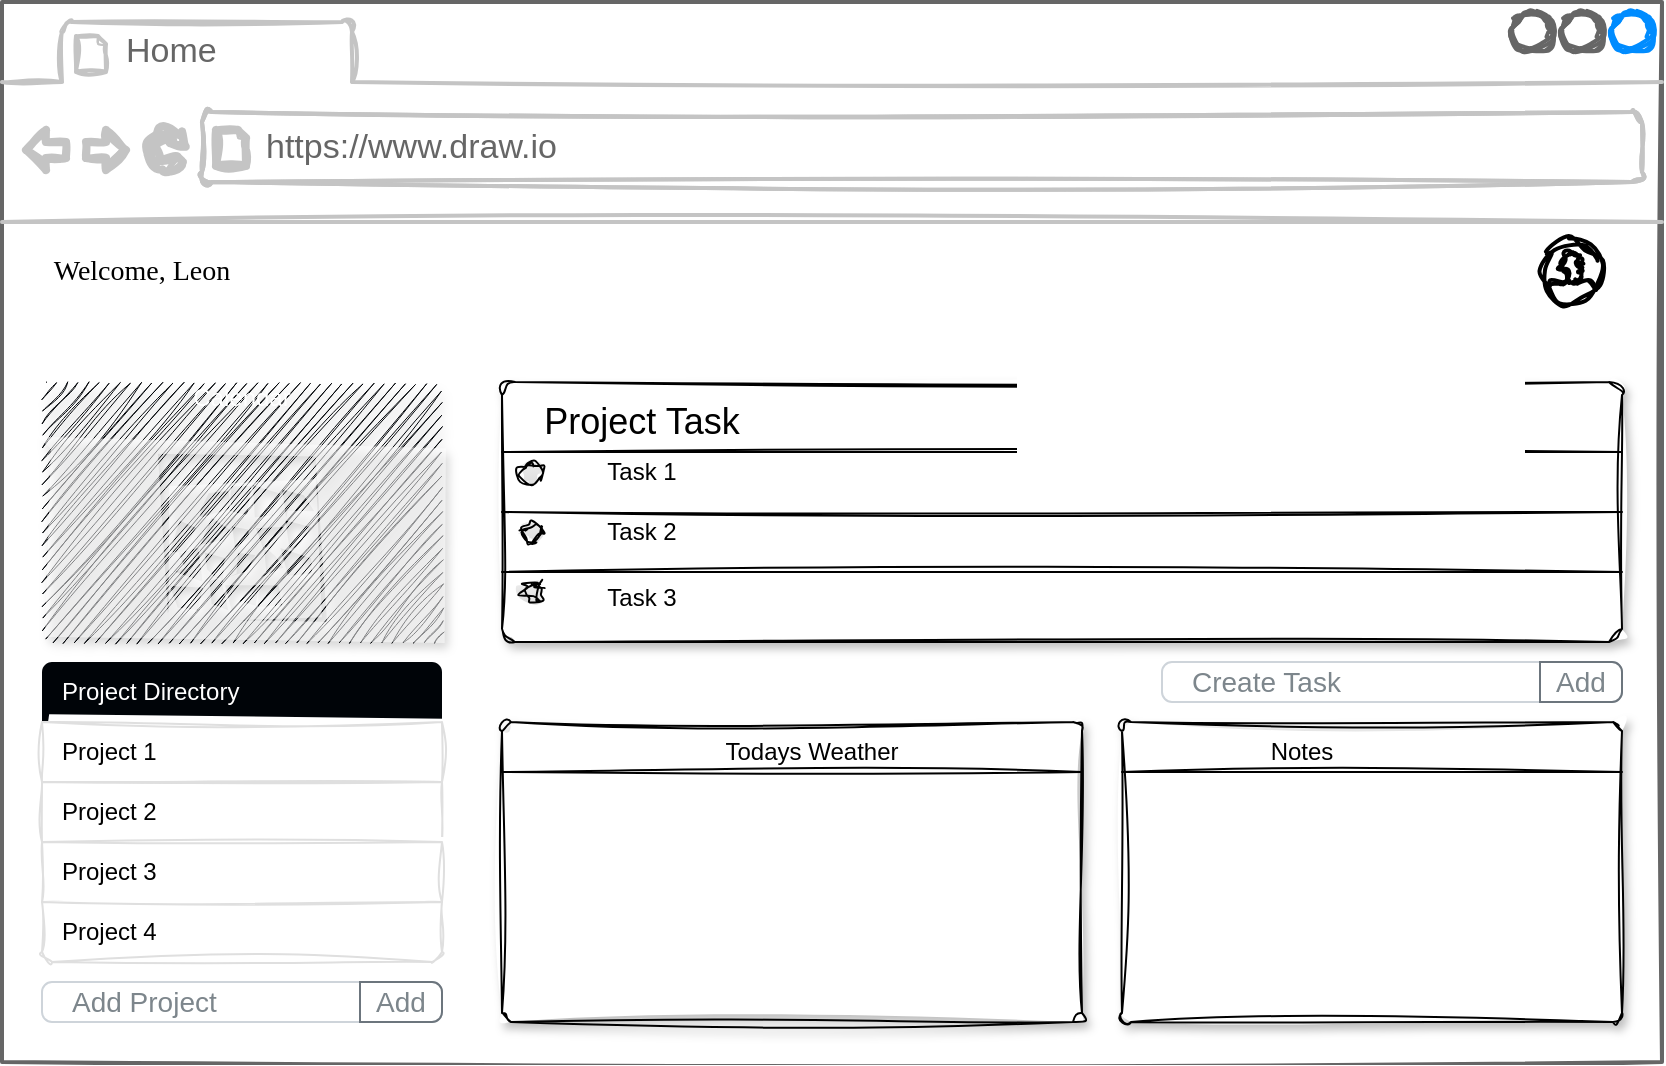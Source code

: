 <mxfile version="24.4.8" type="device">
  <diagram name="Page-1" id="Cj0pFt3lxWGdO8GDtmnt">
    <mxGraphModel dx="1024" dy="648" grid="1" gridSize="10" guides="1" tooltips="1" connect="1" arrows="1" fold="1" page="1" pageScale="1" pageWidth="850" pageHeight="1100" math="0" shadow="0">
      <root>
        <mxCell id="0" />
        <mxCell id="1" parent="0" />
        <mxCell id="Vk3RTXeYSxiXXdCrnYI4-1" value="" style="strokeWidth=2;shadow=0;dashed=0;align=center;html=1;shape=mxgraph.mockup.containers.browserWindow;rSize=0;strokeColor=#666666;strokeColor2=#008cff;strokeColor3=#c4c4c4;mainText=,;recursiveResize=0;sketch=1;curveFitting=1;jiggle=2;" vertex="1" parent="1">
          <mxGeometry x="10" y="100" width="830" height="530" as="geometry" />
        </mxCell>
        <mxCell id="Vk3RTXeYSxiXXdCrnYI4-2" value="Home" style="strokeWidth=1;shadow=0;dashed=0;align=center;html=1;shape=mxgraph.mockup.containers.anchor;fontSize=17;fontColor=#666666;align=left;whiteSpace=wrap;" vertex="1" parent="Vk3RTXeYSxiXXdCrnYI4-1">
          <mxGeometry x="60" y="12" width="110" height="26" as="geometry" />
        </mxCell>
        <mxCell id="Vk3RTXeYSxiXXdCrnYI4-3" value="https://www.draw.io" style="strokeWidth=1;shadow=0;dashed=0;align=center;html=1;shape=mxgraph.mockup.containers.anchor;rSize=0;fontSize=17;fontColor=#666666;align=left;" vertex="1" parent="Vk3RTXeYSxiXXdCrnYI4-1">
          <mxGeometry x="130" y="60" width="250" height="26" as="geometry" />
        </mxCell>
        <mxCell id="Vk3RTXeYSxiXXdCrnYI4-182" value="&lt;font style=&quot;font-size: 14px;&quot; face=&quot;Comic Sans MS&quot;&gt;Welcome, Leon&lt;/font&gt;" style="text;html=1;align=center;verticalAlign=middle;whiteSpace=wrap;rounded=0;" vertex="1" parent="Vk3RTXeYSxiXXdCrnYI4-1">
          <mxGeometry x="20" y="130" width="100" height="10" as="geometry" />
        </mxCell>
        <mxCell id="Vk3RTXeYSxiXXdCrnYI4-262" value="" style="html=1;verticalLabelPosition=bottom;align=center;labelBackgroundColor=#ffffff;verticalAlign=top;strokeWidth=2;strokeColor=#000000;shadow=0;dashed=0;shape=mxgraph.ios7.icons.user;sketch=1;curveFitting=1;jiggle=2;" vertex="1" parent="Vk3RTXeYSxiXXdCrnYI4-1">
          <mxGeometry x="770" y="120" width="30" height="30" as="geometry" />
        </mxCell>
        <mxCell id="Vk3RTXeYSxiXXdCrnYI4-263" value="Calendar" style="html=1;whiteSpace=wrap;strokeColor=none;fillColor=#000408;labelPosition=center;verticalLabelPosition=middle;verticalAlign=top;align=center;fontSize=12;outlineConnect=0;spacingTop=-6;fontColor=#FFFFFF;shape=mxgraph.sitemap.calendar;shadow=1;sketch=1;curveFitting=1;jiggle=2;" vertex="1" parent="Vk3RTXeYSxiXXdCrnYI4-1">
          <mxGeometry x="20" y="190" width="200" height="130" as="geometry" />
        </mxCell>
        <mxCell id="Vk3RTXeYSxiXXdCrnYI4-265" value="" style="html=1;shadow=1;dashed=0;shape=mxgraph.bootstrap.rrect;rSize=5;strokeColor=#DFDFDF;html=1;whiteSpace=wrap;fillColor=#FFFFFF;fontColor=#000000;sketch=1;curveFitting=1;jiggle=2;" vertex="1" parent="Vk3RTXeYSxiXXdCrnYI4-1">
          <mxGeometry x="20" y="330" width="200" height="150" as="geometry" />
        </mxCell>
        <mxCell id="Vk3RTXeYSxiXXdCrnYI4-266" value="Project Directory" style="html=1;shadow=0;dashed=0;shape=mxgraph.bootstrap.topButton;rSize=5;strokeColor=none;fillColor=#000408;fontColor=#ffffff;perimeter=none;whiteSpace=wrap;resizeWidth=1;align=left;spacing=10;" vertex="1" parent="Vk3RTXeYSxiXXdCrnYI4-265">
          <mxGeometry width="200" height="30" relative="1" as="geometry" />
        </mxCell>
        <mxCell id="Vk3RTXeYSxiXXdCrnYI4-267" value="Project 1" style="strokeColor=inherit;fillColor=inherit;gradientColor=inherit;fontColor=inherit;html=1;shadow=0;dashed=0;perimeter=none;whiteSpace=wrap;resizeWidth=1;align=left;spacing=10;sketch=1;curveFitting=1;jiggle=2;" vertex="1" parent="Vk3RTXeYSxiXXdCrnYI4-265">
          <mxGeometry width="200" height="30" relative="1" as="geometry">
            <mxPoint y="30" as="offset" />
          </mxGeometry>
        </mxCell>
        <mxCell id="Vk3RTXeYSxiXXdCrnYI4-268" value="Project 2" style="strokeColor=inherit;fillColor=inherit;gradientColor=inherit;fontColor=inherit;html=1;shadow=0;dashed=0;perimeter=none;whiteSpace=wrap;resizeWidth=1;align=left;spacing=10;sketch=1;curveFitting=1;jiggle=2;" vertex="1" parent="Vk3RTXeYSxiXXdCrnYI4-265">
          <mxGeometry width="200" height="30" relative="1" as="geometry">
            <mxPoint y="60" as="offset" />
          </mxGeometry>
        </mxCell>
        <mxCell id="Vk3RTXeYSxiXXdCrnYI4-269" value="Project 3" style="strokeColor=inherit;fillColor=inherit;gradientColor=inherit;fontColor=inherit;html=1;shadow=0;dashed=0;perimeter=none;whiteSpace=wrap;resizeWidth=1;align=left;spacing=10;sketch=1;curveFitting=1;jiggle=2;" vertex="1" parent="Vk3RTXeYSxiXXdCrnYI4-265">
          <mxGeometry width="200" height="30" relative="1" as="geometry">
            <mxPoint y="90" as="offset" />
          </mxGeometry>
        </mxCell>
        <mxCell id="Vk3RTXeYSxiXXdCrnYI4-270" value="Project 4" style="strokeColor=inherit;fillColor=inherit;gradientColor=inherit;fontColor=inherit;html=1;shadow=0;dashed=0;shape=mxgraph.bootstrap.bottomButton;rSize=5;perimeter=none;whiteSpace=wrap;resizeWidth=1;resizeHeight=0;align=left;spacing=10;sketch=1;curveFitting=1;jiggle=2;" vertex="1" parent="Vk3RTXeYSxiXXdCrnYI4-265">
          <mxGeometry y="1" width="200" height="30" relative="1" as="geometry">
            <mxPoint y="-30" as="offset" />
          </mxGeometry>
        </mxCell>
        <mxCell id="Vk3RTXeYSxiXXdCrnYI4-276" value="" style="rounded=1;whiteSpace=wrap;html=1;strokeColor=default;shadow=1;arcSize=5;sketch=1;curveFitting=1;jiggle=2;" vertex="1" parent="Vk3RTXeYSxiXXdCrnYI4-1">
          <mxGeometry x="250" y="190" width="560" height="130" as="geometry" />
        </mxCell>
        <mxCell id="Vk3RTXeYSxiXXdCrnYI4-283" value="Create Task" style="html=1;shadow=0;dashed=0;shape=mxgraph.bootstrap.rrect;rSize=5;strokeColor=#CED4DA;html=1;whiteSpace=wrap;fillColor=#FFFFFF;fontColor=#7D868C;align=left;spacingLeft=0;spacing=15;fontSize=14;" vertex="1" parent="Vk3RTXeYSxiXXdCrnYI4-1">
          <mxGeometry x="580" y="330" width="230" height="20" as="geometry" />
        </mxCell>
        <mxCell id="Vk3RTXeYSxiXXdCrnYI4-284" value="Add" style="html=1;shadow=0;dashed=0;shape=mxgraph.bootstrap.rightButton;strokeColor=#6C757D;gradientColor=inherit;fontColor=inherit;fillColor=inherit;rSize=5;perimeter=none;whiteSpace=wrap;resizeHeight=1;fontSize=14;" vertex="1" parent="Vk3RTXeYSxiXXdCrnYI4-283">
          <mxGeometry x="1" width="41" height="20" relative="1" as="geometry">
            <mxPoint x="-41" as="offset" />
          </mxGeometry>
        </mxCell>
        <mxCell id="Vk3RTXeYSxiXXdCrnYI4-286" value="Add Project" style="html=1;shadow=0;dashed=0;shape=mxgraph.bootstrap.rrect;rSize=5;strokeColor=#CED4DA;html=1;whiteSpace=wrap;fillColor=#FFFFFF;fontColor=#7D868C;align=left;spacingLeft=0;spacing=15;fontSize=14;" vertex="1" parent="Vk3RTXeYSxiXXdCrnYI4-1">
          <mxGeometry x="20" y="490" width="200" height="20" as="geometry" />
        </mxCell>
        <mxCell id="Vk3RTXeYSxiXXdCrnYI4-287" value="Add" style="html=1;shadow=0;dashed=0;shape=mxgraph.bootstrap.rightButton;strokeColor=#6C757D;gradientColor=inherit;fontColor=inherit;fillColor=inherit;rSize=5;perimeter=none;whiteSpace=wrap;resizeHeight=1;fontSize=14;" vertex="1" parent="Vk3RTXeYSxiXXdCrnYI4-286">
          <mxGeometry x="1" width="41" height="20" relative="1" as="geometry">
            <mxPoint x="-41" as="offset" />
          </mxGeometry>
        </mxCell>
        <mxCell id="Vk3RTXeYSxiXXdCrnYI4-289" value="" style="line;strokeWidth=1;html=1;sketch=1;curveFitting=1;jiggle=2;" vertex="1" parent="Vk3RTXeYSxiXXdCrnYI4-1">
          <mxGeometry x="250" y="220" width="560" height="10" as="geometry" />
        </mxCell>
        <mxCell id="Vk3RTXeYSxiXXdCrnYI4-290" value="&lt;font style=&quot;font-size: 18px;&quot;&gt;Project Task&lt;/font&gt;" style="text;html=1;align=center;verticalAlign=middle;whiteSpace=wrap;rounded=0;" vertex="1" parent="Vk3RTXeYSxiXXdCrnYI4-1">
          <mxGeometry x="260" y="200" width="120" height="20" as="geometry" />
        </mxCell>
        <mxCell id="Vk3RTXeYSxiXXdCrnYI4-294" value="" style="line;strokeWidth=1;html=1;sketch=1;curveFitting=1;jiggle=2;" vertex="1" parent="Vk3RTXeYSxiXXdCrnYI4-1">
          <mxGeometry x="250" y="250" width="560" height="10" as="geometry" />
        </mxCell>
        <mxCell id="Vk3RTXeYSxiXXdCrnYI4-295" value="" style="line;strokeWidth=1;html=1;sketch=1;curveFitting=1;jiggle=2;" vertex="1" parent="Vk3RTXeYSxiXXdCrnYI4-1">
          <mxGeometry x="250" y="280" width="560" height="10" as="geometry" />
        </mxCell>
        <mxCell id="Vk3RTXeYSxiXXdCrnYI4-297" value="" style="html=1;shadow=0;dashed=0;shape=mxgraph.bootstrap.radioButton2;labelPosition=right;verticalLabelPosition=middle;align=left;verticalAlign=middle;gradientColor=#DEDEDE;fillColor=#EDEDED;checked=0;spacing=5;checkedFill=#0085FC;checkedStroke=#ffffff;sketch=1;curveFitting=1;jiggle=2;" vertex="1" parent="Vk3RTXeYSxiXXdCrnYI4-1">
          <mxGeometry x="260" y="230" width="10" height="10" as="geometry" />
        </mxCell>
        <mxCell id="Vk3RTXeYSxiXXdCrnYI4-298" value="" style="html=1;shadow=0;dashed=0;shape=mxgraph.bootstrap.radioButton2;labelPosition=right;verticalLabelPosition=middle;align=left;verticalAlign=middle;gradientColor=#DEDEDE;fillColor=#EDEDED;checked=0;spacing=5;checkedFill=#0085FC;checkedStroke=#ffffff;sketch=1;curveFitting=1;jiggle=2;" vertex="1" parent="Vk3RTXeYSxiXXdCrnYI4-1">
          <mxGeometry x="260" y="260" width="10" height="10" as="geometry" />
        </mxCell>
        <mxCell id="Vk3RTXeYSxiXXdCrnYI4-299" value="" style="html=1;shadow=0;dashed=0;shape=mxgraph.bootstrap.radioButton2;labelPosition=right;verticalLabelPosition=middle;align=left;verticalAlign=middle;gradientColor=#DEDEDE;fillColor=#EDEDED;checked=0;spacing=5;checkedFill=#0085FC;checkedStroke=#ffffff;sketch=1;curveFitting=1;jiggle=2;" vertex="1" parent="Vk3RTXeYSxiXXdCrnYI4-1">
          <mxGeometry x="260" y="290" width="10" height="10" as="geometry" />
        </mxCell>
        <mxCell id="Vk3RTXeYSxiXXdCrnYI4-302" value="" style="rounded=1;whiteSpace=wrap;html=1;arcSize=3;shadow=1;sketch=1;curveFitting=1;jiggle=2;" vertex="1" parent="Vk3RTXeYSxiXXdCrnYI4-1">
          <mxGeometry x="560" y="360" width="250" height="150" as="geometry" />
        </mxCell>
        <mxCell id="Vk3RTXeYSxiXXdCrnYI4-303" value="" style="line;strokeWidth=1;html=1;sketch=1;curveFitting=1;jiggle=2;shadow=0;" vertex="1" parent="Vk3RTXeYSxiXXdCrnYI4-1">
          <mxGeometry x="560" y="380" width="250" height="10" as="geometry" />
        </mxCell>
        <mxCell id="Vk3RTXeYSxiXXdCrnYI4-304" value="Notes" style="text;html=1;align=center;verticalAlign=middle;whiteSpace=wrap;rounded=0;" vertex="1" parent="Vk3RTXeYSxiXXdCrnYI4-1">
          <mxGeometry x="620" y="360" width="60" height="30" as="geometry" />
        </mxCell>
        <mxCell id="Vk3RTXeYSxiXXdCrnYI4-305" value="" style="rounded=1;whiteSpace=wrap;html=1;arcSize=3;shadow=1;sketch=1;curveFitting=1;jiggle=2;" vertex="1" parent="Vk3RTXeYSxiXXdCrnYI4-1">
          <mxGeometry x="250" y="360" width="290" height="150" as="geometry" />
        </mxCell>
        <mxCell id="Vk3RTXeYSxiXXdCrnYI4-306" value="" style="line;strokeWidth=1;html=1;sketch=1;curveFitting=1;jiggle=2;" vertex="1" parent="Vk3RTXeYSxiXXdCrnYI4-1">
          <mxGeometry x="250" y="380" width="290" height="10" as="geometry" />
        </mxCell>
        <mxCell id="Vk3RTXeYSxiXXdCrnYI4-307" value="Todays Weather" style="text;html=1;align=center;verticalAlign=middle;whiteSpace=wrap;rounded=0;" vertex="1" parent="Vk3RTXeYSxiXXdCrnYI4-1">
          <mxGeometry x="345" y="360" width="120" height="30" as="geometry" />
        </mxCell>
        <mxCell id="Vk3RTXeYSxiXXdCrnYI4-308" value="Task 1" style="text;html=1;align=center;verticalAlign=middle;whiteSpace=wrap;rounded=0;" vertex="1" parent="Vk3RTXeYSxiXXdCrnYI4-1">
          <mxGeometry x="290" y="225" width="60" height="20" as="geometry" />
        </mxCell>
        <mxCell id="Vk3RTXeYSxiXXdCrnYI4-309" value="Task 2" style="text;html=1;align=center;verticalAlign=middle;whiteSpace=wrap;rounded=0;" vertex="1" parent="Vk3RTXeYSxiXXdCrnYI4-1">
          <mxGeometry x="290" y="255" width="60" height="20" as="geometry" />
        </mxCell>
        <mxCell id="Vk3RTXeYSxiXXdCrnYI4-310" value="Task 3" style="text;html=1;align=center;verticalAlign=middle;whiteSpace=wrap;rounded=0;" vertex="1" parent="Vk3RTXeYSxiXXdCrnYI4-1">
          <mxGeometry x="290" y="285" width="60" height="25" as="geometry" />
        </mxCell>
      </root>
    </mxGraphModel>
  </diagram>
</mxfile>
